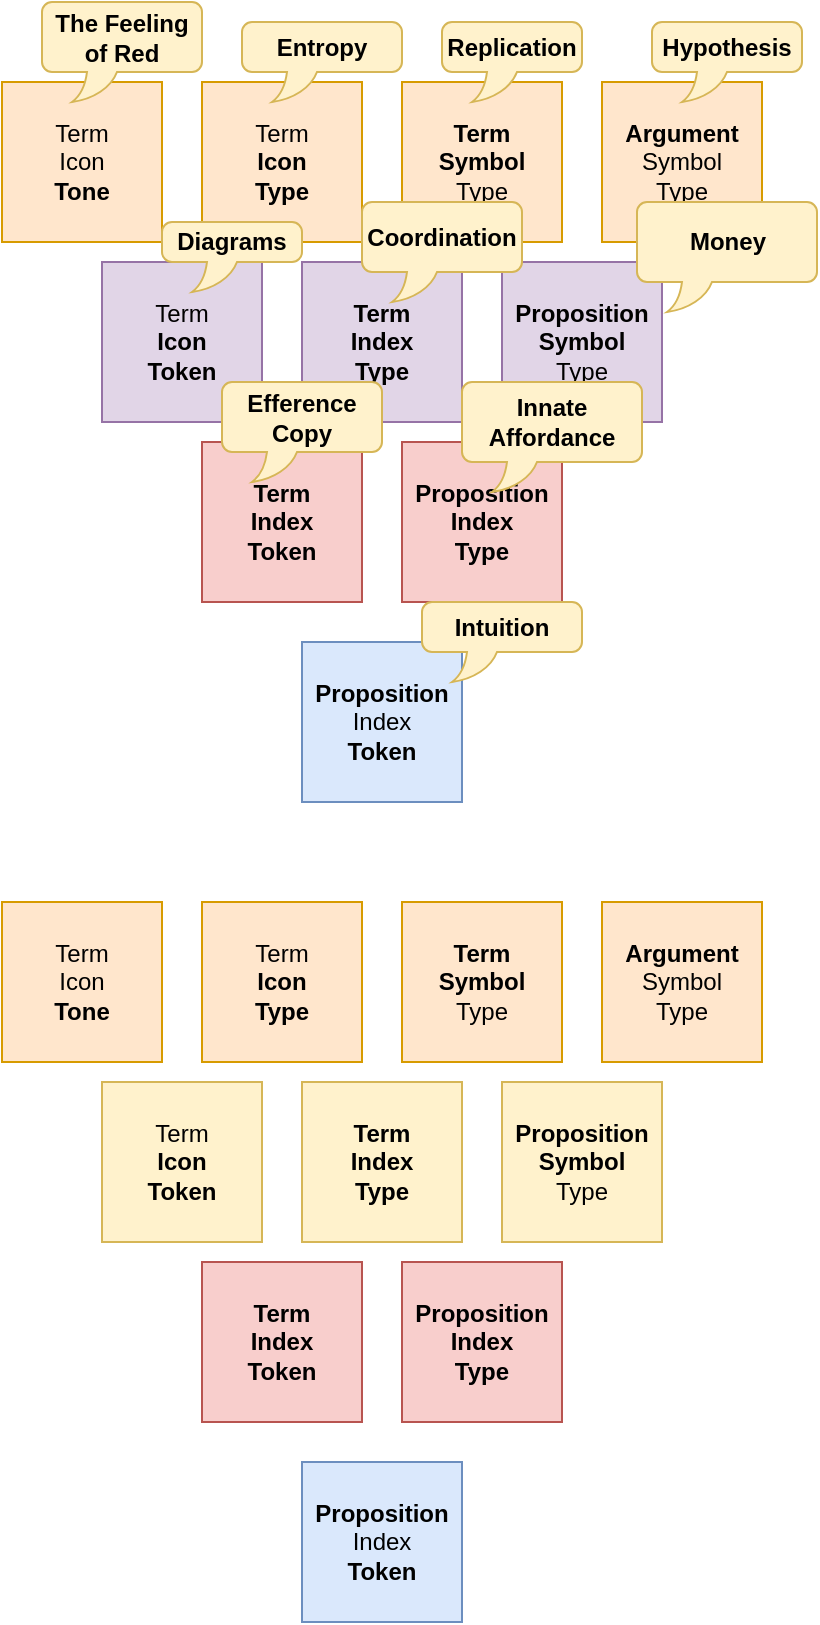 <mxfile version="13.6.4" type="github">
  <diagram id="asRRTfneP1OMefbkzkZ-" name="Page-1">
    <mxGraphModel dx="610" dy="518" grid="1" gridSize="10" guides="1" tooltips="1" connect="1" arrows="1" fold="1" page="1" pageScale="1" pageWidth="850" pageHeight="1100" math="0" shadow="0">
      <root>
        <mxCell id="0" />
        <mxCell id="1" parent="0" />
        <mxCell id="zJleOmyOl-MLahpRls4S-11" value="Term&lt;br&gt;Icon&lt;br&gt;&lt;b&gt;Tone&lt;/b&gt;" style="whiteSpace=wrap;html=1;aspect=fixed;fillColor=#ffe6cc;strokeColor=#d79b00;" vertex="1" parent="1">
          <mxGeometry x="100" y="490" width="80" height="80" as="geometry" />
        </mxCell>
        <mxCell id="zJleOmyOl-MLahpRls4S-12" value="Term&lt;br&gt;&lt;b&gt;Icon&lt;br&gt;Type&lt;/b&gt;" style="whiteSpace=wrap;html=1;aspect=fixed;fillColor=#ffe6cc;strokeColor=#d79b00;" vertex="1" parent="1">
          <mxGeometry x="200" y="490" width="80" height="80" as="geometry" />
        </mxCell>
        <mxCell id="zJleOmyOl-MLahpRls4S-13" value="&lt;b&gt;Term&lt;br&gt;Symbol&lt;/b&gt;&lt;br&gt;Type" style="whiteSpace=wrap;html=1;aspect=fixed;fillColor=#ffe6cc;strokeColor=#d79b00;" vertex="1" parent="1">
          <mxGeometry x="300" y="490" width="80" height="80" as="geometry" />
        </mxCell>
        <mxCell id="zJleOmyOl-MLahpRls4S-14" value="&lt;span&gt;&lt;b&gt;Argument&lt;/b&gt;&lt;br&gt;Symbol&lt;/span&gt;&lt;br&gt;&lt;span&gt;Type&lt;/span&gt;" style="whiteSpace=wrap;html=1;aspect=fixed;fillColor=#ffe6cc;strokeColor=#d79b00;" vertex="1" parent="1">
          <mxGeometry x="400" y="490" width="80" height="80" as="geometry" />
        </mxCell>
        <mxCell id="zJleOmyOl-MLahpRls4S-15" value="&lt;span&gt;Term&lt;/span&gt;&lt;br&gt;&lt;b&gt;&lt;span&gt;Icon&lt;/span&gt;&lt;br&gt;&lt;span&gt;Token&lt;/span&gt;&lt;/b&gt;" style="whiteSpace=wrap;html=1;aspect=fixed;fillColor=#fff2cc;strokeColor=#d6b656;" vertex="1" parent="1">
          <mxGeometry x="150" y="580" width="80" height="80" as="geometry" />
        </mxCell>
        <mxCell id="zJleOmyOl-MLahpRls4S-16" value="&lt;b&gt;&lt;span&gt;Term&lt;/span&gt;&lt;br&gt;&lt;span&gt;Index&lt;/span&gt;&lt;br&gt;&lt;span&gt;Type&lt;/span&gt;&lt;/b&gt;" style="whiteSpace=wrap;html=1;aspect=fixed;fillColor=#fff2cc;strokeColor=#d6b656;" vertex="1" parent="1">
          <mxGeometry x="250" y="580" width="80" height="80" as="geometry" />
        </mxCell>
        <mxCell id="zJleOmyOl-MLahpRls4S-17" value="&lt;b&gt;Proposition&lt;br&gt;&lt;span&gt;Symbol&lt;/span&gt;&lt;/b&gt;&lt;br&gt;&lt;span&gt;Type&lt;/span&gt;" style="whiteSpace=wrap;html=1;aspect=fixed;fillColor=#fff2cc;strokeColor=#d6b656;" vertex="1" parent="1">
          <mxGeometry x="350" y="580" width="80" height="80" as="geometry" />
        </mxCell>
        <mxCell id="zJleOmyOl-MLahpRls4S-18" value="&lt;b&gt;&lt;span&gt;Term&lt;/span&gt;&lt;br&gt;&lt;span&gt;Index&lt;/span&gt;&lt;br&gt;&lt;span&gt;Token&lt;/span&gt;&lt;/b&gt;" style="whiteSpace=wrap;html=1;aspect=fixed;fillColor=#f8cecc;strokeColor=#b85450;" vertex="1" parent="1">
          <mxGeometry x="200" y="670" width="80" height="80" as="geometry" />
        </mxCell>
        <mxCell id="zJleOmyOl-MLahpRls4S-19" value="&lt;b&gt;Proposition&lt;br&gt;Index&lt;br&gt;Type&lt;/b&gt;" style="whiteSpace=wrap;html=1;aspect=fixed;fillColor=#f8cecc;strokeColor=#b85450;" vertex="1" parent="1">
          <mxGeometry x="300" y="670" width="80" height="80" as="geometry" />
        </mxCell>
        <mxCell id="zJleOmyOl-MLahpRls4S-20" value="&lt;b&gt;Proposition&lt;br&gt;&lt;/b&gt;&lt;span&gt;Index&lt;/span&gt;&lt;br&gt;&lt;span&gt;&lt;b&gt;Token&lt;/b&gt;&lt;/span&gt;" style="whiteSpace=wrap;html=1;aspect=fixed;fillColor=#dae8fc;strokeColor=#6c8ebf;" vertex="1" parent="1">
          <mxGeometry x="250" y="770" width="80" height="80" as="geometry" />
        </mxCell>
        <mxCell id="zJleOmyOl-MLahpRls4S-21" value="Term&lt;br&gt;Icon&lt;br&gt;&lt;b&gt;Tone&lt;/b&gt;" style="whiteSpace=wrap;html=1;aspect=fixed;fillColor=#ffe6cc;strokeColor=#d79b00;" vertex="1" parent="1">
          <mxGeometry x="100" y="80" width="80" height="80" as="geometry" />
        </mxCell>
        <mxCell id="zJleOmyOl-MLahpRls4S-22" value="Term&lt;br&gt;&lt;b&gt;Icon&lt;br&gt;Type&lt;/b&gt;" style="whiteSpace=wrap;html=1;aspect=fixed;fillColor=#ffe6cc;strokeColor=#d79b00;" vertex="1" parent="1">
          <mxGeometry x="200" y="80" width="80" height="80" as="geometry" />
        </mxCell>
        <mxCell id="zJleOmyOl-MLahpRls4S-23" value="&lt;b&gt;Term&lt;br&gt;Symbol&lt;/b&gt;&lt;br&gt;Type" style="whiteSpace=wrap;html=1;aspect=fixed;fillColor=#ffe6cc;strokeColor=#d79b00;" vertex="1" parent="1">
          <mxGeometry x="300" y="80" width="80" height="80" as="geometry" />
        </mxCell>
        <mxCell id="zJleOmyOl-MLahpRls4S-24" value="&lt;span&gt;&lt;b&gt;Argument&lt;/b&gt;&lt;br&gt;Symbol&lt;/span&gt;&lt;br&gt;&lt;span&gt;Type&lt;/span&gt;" style="whiteSpace=wrap;html=1;aspect=fixed;fillColor=#ffe6cc;strokeColor=#d79b00;" vertex="1" parent="1">
          <mxGeometry x="400" y="80" width="80" height="80" as="geometry" />
        </mxCell>
        <mxCell id="zJleOmyOl-MLahpRls4S-25" value="&lt;span&gt;Term&lt;/span&gt;&lt;br&gt;&lt;b&gt;&lt;span&gt;Icon&lt;/span&gt;&lt;br&gt;&lt;span&gt;Token&lt;/span&gt;&lt;/b&gt;" style="whiteSpace=wrap;html=1;aspect=fixed;fillColor=#e1d5e7;strokeColor=#9673a6;" vertex="1" parent="1">
          <mxGeometry x="150" y="170" width="80" height="80" as="geometry" />
        </mxCell>
        <mxCell id="zJleOmyOl-MLahpRls4S-26" value="&lt;b&gt;&lt;span&gt;Term&lt;/span&gt;&lt;br&gt;&lt;span&gt;Index&lt;/span&gt;&lt;br&gt;&lt;span&gt;Type&lt;/span&gt;&lt;/b&gt;" style="whiteSpace=wrap;html=1;aspect=fixed;fillColor=#e1d5e7;strokeColor=#9673a6;" vertex="1" parent="1">
          <mxGeometry x="250" y="170" width="80" height="80" as="geometry" />
        </mxCell>
        <mxCell id="zJleOmyOl-MLahpRls4S-27" value="&lt;b&gt;Proposition&lt;br&gt;&lt;span&gt;Symbol&lt;/span&gt;&lt;/b&gt;&lt;br&gt;&lt;span&gt;Type&lt;/span&gt;" style="whiteSpace=wrap;html=1;aspect=fixed;fillColor=#e1d5e7;strokeColor=#9673a6;" vertex="1" parent="1">
          <mxGeometry x="350" y="170" width="80" height="80" as="geometry" />
        </mxCell>
        <mxCell id="zJleOmyOl-MLahpRls4S-28" value="&lt;b&gt;&lt;span&gt;Term&lt;/span&gt;&lt;br&gt;&lt;span&gt;Index&lt;/span&gt;&lt;br&gt;&lt;span&gt;Token&lt;/span&gt;&lt;/b&gt;" style="whiteSpace=wrap;html=1;aspect=fixed;fillColor=#f8cecc;strokeColor=#b85450;" vertex="1" parent="1">
          <mxGeometry x="200" y="260" width="80" height="80" as="geometry" />
        </mxCell>
        <mxCell id="zJleOmyOl-MLahpRls4S-29" value="&lt;b&gt;Proposition&lt;br&gt;Index&lt;br&gt;Type&lt;/b&gt;" style="whiteSpace=wrap;html=1;aspect=fixed;fillColor=#f8cecc;strokeColor=#b85450;" vertex="1" parent="1">
          <mxGeometry x="300" y="260" width="80" height="80" as="geometry" />
        </mxCell>
        <mxCell id="zJleOmyOl-MLahpRls4S-30" value="&lt;b&gt;Proposition&lt;br&gt;&lt;/b&gt;&lt;span&gt;Index&lt;/span&gt;&lt;br&gt;&lt;span&gt;&lt;b&gt;Token&lt;/b&gt;&lt;/span&gt;" style="whiteSpace=wrap;html=1;aspect=fixed;fillColor=#dae8fc;strokeColor=#6c8ebf;" vertex="1" parent="1">
          <mxGeometry x="250" y="360" width="80" height="80" as="geometry" />
        </mxCell>
        <mxCell id="zJleOmyOl-MLahpRls4S-35" value="&lt;b&gt;Entropy&lt;/b&gt;" style="whiteSpace=wrap;html=1;shape=mxgraph.basic.roundRectCallout;dx=30;dy=15;size=5;boundedLbl=1;fillColor=#fff2cc;strokeColor=#d6b656;" vertex="1" parent="1">
          <mxGeometry x="220" y="50" width="80" height="40" as="geometry" />
        </mxCell>
        <mxCell id="zJleOmyOl-MLahpRls4S-46" value="&lt;b&gt;Replication&lt;br&gt;&lt;/b&gt;" style="whiteSpace=wrap;html=1;shape=mxgraph.basic.roundRectCallout;dx=30;dy=15;size=5;boundedLbl=1;fillColor=#fff2cc;strokeColor=#d6b656;" vertex="1" parent="1">
          <mxGeometry x="320" y="50" width="70" height="40" as="geometry" />
        </mxCell>
        <mxCell id="zJleOmyOl-MLahpRls4S-47" value="&lt;b&gt;Efference Copy&lt;/b&gt;" style="whiteSpace=wrap;html=1;shape=mxgraph.basic.roundRectCallout;dx=30;dy=15;size=5;boundedLbl=1;fillColor=#fff2cc;strokeColor=#d6b656;" vertex="1" parent="1">
          <mxGeometry x="210" y="230" width="80" height="50" as="geometry" />
        </mxCell>
        <mxCell id="zJleOmyOl-MLahpRls4S-48" value="&lt;b&gt;Innate&lt;br&gt;Affordance&lt;br&gt;&lt;/b&gt;" style="whiteSpace=wrap;html=1;shape=mxgraph.basic.roundRectCallout;dx=30;dy=15;size=5;boundedLbl=1;fillColor=#fff2cc;strokeColor=#d6b656;" vertex="1" parent="1">
          <mxGeometry x="330" y="230" width="90" height="55" as="geometry" />
        </mxCell>
        <mxCell id="zJleOmyOl-MLahpRls4S-49" value="&lt;b&gt;Hypothesis&lt;br&gt;&lt;/b&gt;" style="whiteSpace=wrap;html=1;shape=mxgraph.basic.roundRectCallout;dx=30;dy=15;size=5;boundedLbl=1;fillColor=#fff2cc;strokeColor=#d6b656;" vertex="1" parent="1">
          <mxGeometry x="425" y="50" width="75" height="40" as="geometry" />
        </mxCell>
        <mxCell id="zJleOmyOl-MLahpRls4S-50" value="&lt;b&gt;Coordination&lt;br&gt;&lt;/b&gt;" style="whiteSpace=wrap;html=1;shape=mxgraph.basic.roundRectCallout;dx=30;dy=15;size=5;boundedLbl=1;fillColor=#fff2cc;strokeColor=#d6b656;" vertex="1" parent="1">
          <mxGeometry x="280" y="140" width="80" height="50" as="geometry" />
        </mxCell>
        <mxCell id="zJleOmyOl-MLahpRls4S-51" value="&lt;b&gt;Money&lt;br&gt;&lt;/b&gt;" style="whiteSpace=wrap;html=1;shape=mxgraph.basic.roundRectCallout;dx=30;dy=15;size=5;boundedLbl=1;fillColor=#fff2cc;strokeColor=#d6b656;" vertex="1" parent="1">
          <mxGeometry x="417.5" y="140" width="90" height="55" as="geometry" />
        </mxCell>
        <mxCell id="zJleOmyOl-MLahpRls4S-52" value="&lt;b&gt;Intuition&lt;br&gt;&lt;/b&gt;" style="whiteSpace=wrap;html=1;shape=mxgraph.basic.roundRectCallout;dx=30;dy=15;size=5;boundedLbl=1;fillColor=#fff2cc;strokeColor=#d6b656;" vertex="1" parent="1">
          <mxGeometry x="310" y="340" width="80" height="40" as="geometry" />
        </mxCell>
        <mxCell id="zJleOmyOl-MLahpRls4S-53" value="&lt;b&gt;Diagrams&lt;/b&gt;" style="whiteSpace=wrap;html=1;shape=mxgraph.basic.roundRectCallout;dx=30;dy=15;size=5;boundedLbl=1;fillColor=#fff2cc;strokeColor=#d6b656;" vertex="1" parent="1">
          <mxGeometry x="180" y="150" width="70" height="35" as="geometry" />
        </mxCell>
        <mxCell id="zJleOmyOl-MLahpRls4S-54" value="&lt;b&gt;The Feeling of Red&lt;/b&gt;" style="whiteSpace=wrap;html=1;shape=mxgraph.basic.roundRectCallout;dx=30;dy=15;size=5;boundedLbl=1;fillColor=#fff2cc;strokeColor=#d6b656;" vertex="1" parent="1">
          <mxGeometry x="120" y="40" width="80" height="50" as="geometry" />
        </mxCell>
      </root>
    </mxGraphModel>
  </diagram>
</mxfile>
